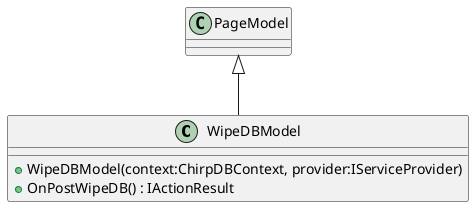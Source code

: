 @startuml
class WipeDBModel {
    + WipeDBModel(context:ChirpDBContext, provider:IServiceProvider)
    + OnPostWipeDB() : IActionResult
}
PageModel <|-- WipeDBModel
@enduml
